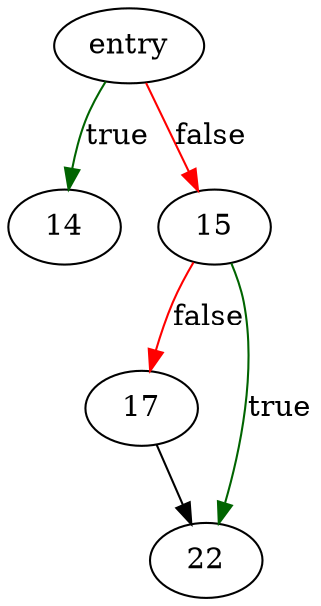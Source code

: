 digraph "remember_copied" {
	// Node definitions.
	3 [label=entry];
	14;
	15;
	17;
	22;

	// Edge definitions.
	3 -> 14 [
		color=darkgreen
		label=true
	];
	3 -> 15 [
		color=red
		label=false
	];
	15 -> 17 [
		color=red
		label=false
	];
	15 -> 22 [
		color=darkgreen
		label=true
	];
	17 -> 22;
}